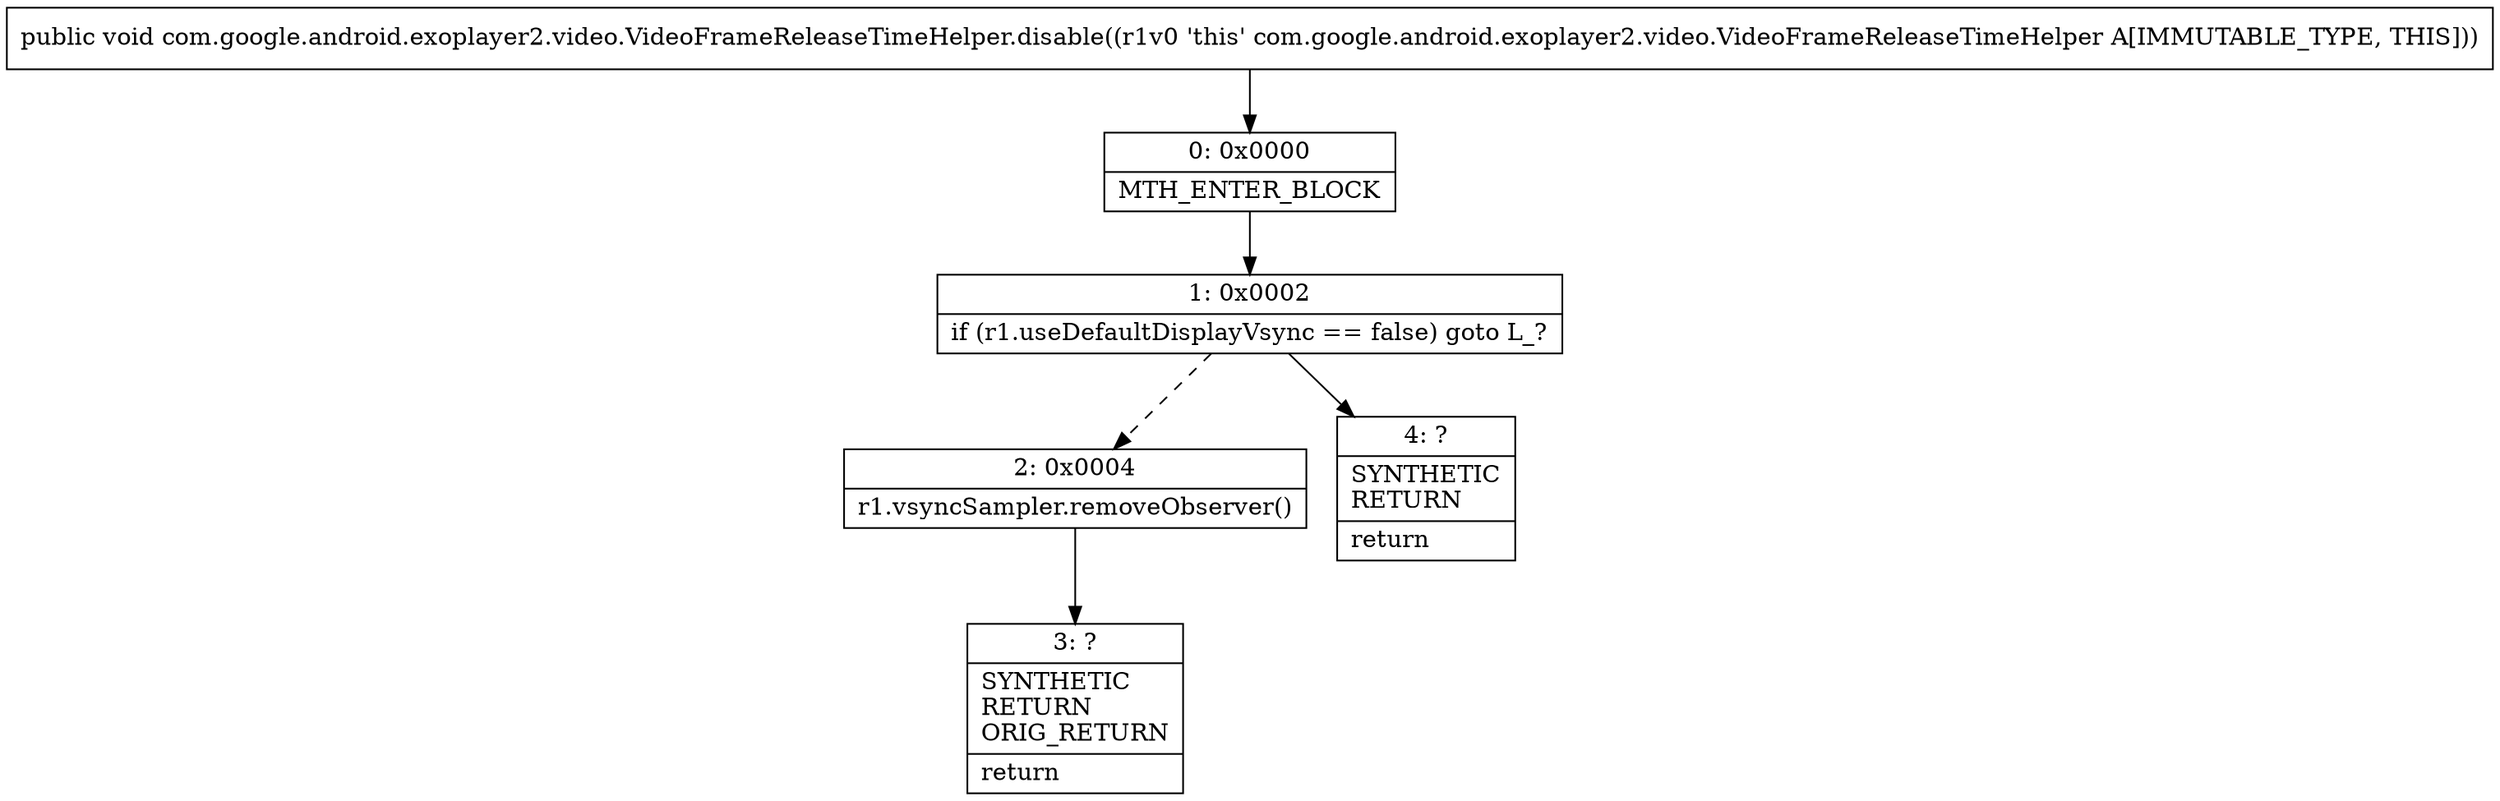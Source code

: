 digraph "CFG forcom.google.android.exoplayer2.video.VideoFrameReleaseTimeHelper.disable()V" {
Node_0 [shape=record,label="{0\:\ 0x0000|MTH_ENTER_BLOCK\l}"];
Node_1 [shape=record,label="{1\:\ 0x0002|if (r1.useDefaultDisplayVsync == false) goto L_?\l}"];
Node_2 [shape=record,label="{2\:\ 0x0004|r1.vsyncSampler.removeObserver()\l}"];
Node_3 [shape=record,label="{3\:\ ?|SYNTHETIC\lRETURN\lORIG_RETURN\l|return\l}"];
Node_4 [shape=record,label="{4\:\ ?|SYNTHETIC\lRETURN\l|return\l}"];
MethodNode[shape=record,label="{public void com.google.android.exoplayer2.video.VideoFrameReleaseTimeHelper.disable((r1v0 'this' com.google.android.exoplayer2.video.VideoFrameReleaseTimeHelper A[IMMUTABLE_TYPE, THIS])) }"];
MethodNode -> Node_0;
Node_0 -> Node_1;
Node_1 -> Node_2[style=dashed];
Node_1 -> Node_4;
Node_2 -> Node_3;
}

